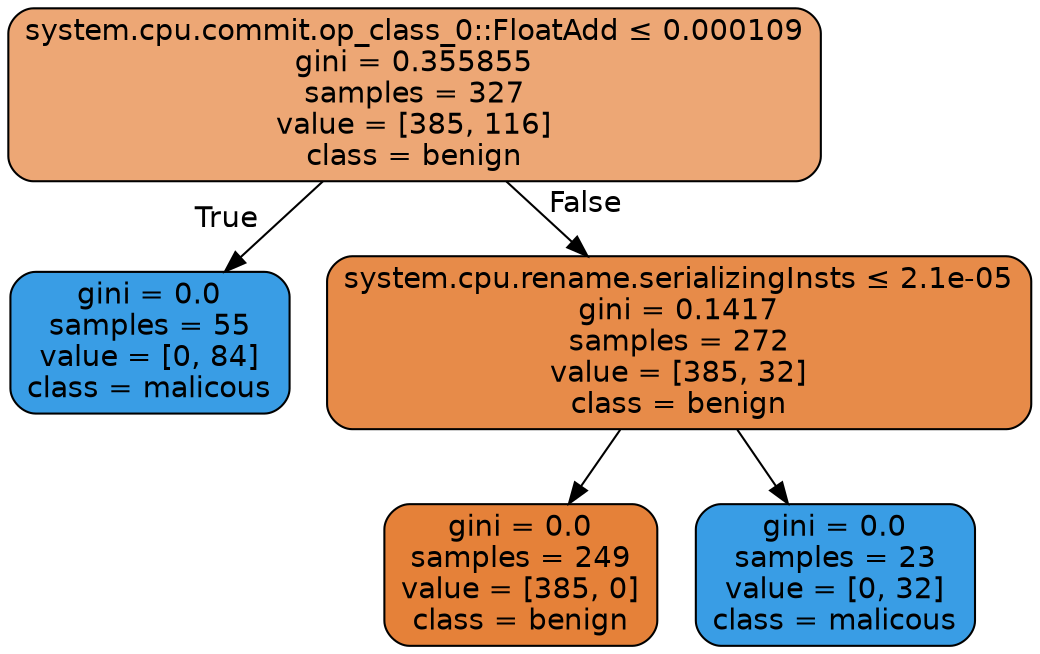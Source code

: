 digraph Tree {
node [shape=box, style="filled, rounded", color="black", fontname=helvetica] ;
edge [fontname=helvetica] ;
0 [label=<system.cpu.commit.op_class_0::FloatAdd &le; 0.000109<br/>gini = 0.355855<br/>samples = 327<br/>value = [385, 116]<br/>class = benign>, fillcolor="#eda775"] ;
1 [label=<gini = 0.0<br/>samples = 55<br/>value = [0, 84]<br/>class = malicous>, fillcolor="#399de5"] ;
0 -> 1 [labeldistance=2.5, labelangle=45, headlabel="True"] ;
2 [label=<system.cpu.rename.serializingInsts &le; 2.1e-05<br/>gini = 0.1417<br/>samples = 272<br/>value = [385, 32]<br/>class = benign>, fillcolor="#e78b49"] ;
0 -> 2 [labeldistance=2.5, labelangle=-45, headlabel="False"] ;
3 [label=<gini = 0.0<br/>samples = 249<br/>value = [385, 0]<br/>class = benign>, fillcolor="#e58139"] ;
2 -> 3 ;
4 [label=<gini = 0.0<br/>samples = 23<br/>value = [0, 32]<br/>class = malicous>, fillcolor="#399de5"] ;
2 -> 4 ;
}

